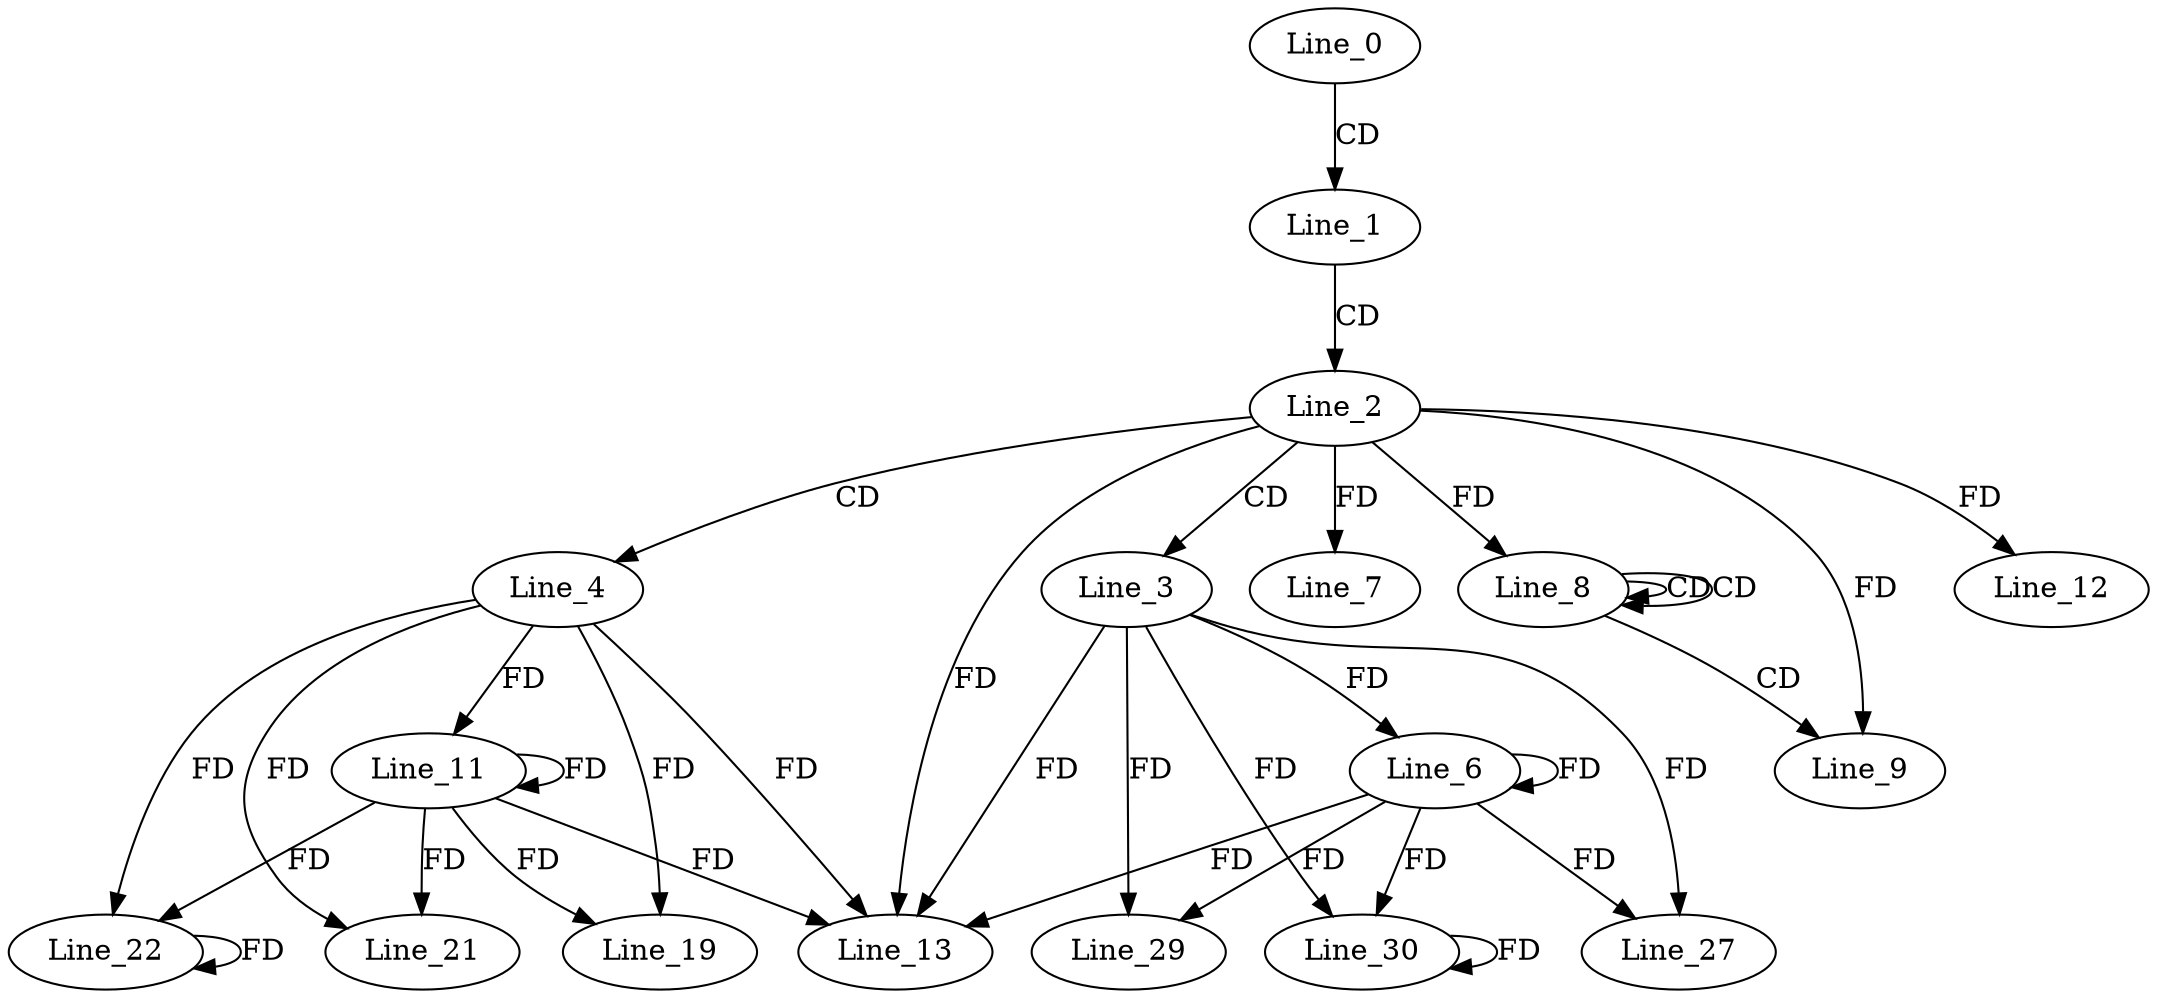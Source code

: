 digraph G {
  Line_0;
  Line_1;
  Line_2;
  Line_3;
  Line_4;
  Line_6;
  Line_7;
  Line_8;
  Line_8;
  Line_8;
  Line_8;
  Line_9;
  Line_9;
  Line_11;
  Line_12;
  Line_13;
  Line_19;
  Line_21;
  Line_22;
  Line_27;
  Line_29;
  Line_30;
  Line_0 -> Line_1 [ label="CD" ];
  Line_1 -> Line_2 [ label="CD" ];
  Line_2 -> Line_3 [ label="CD" ];
  Line_2 -> Line_4 [ label="CD" ];
  Line_3 -> Line_6 [ label="FD" ];
  Line_6 -> Line_6 [ label="FD" ];
  Line_2 -> Line_7 [ label="FD" ];
  Line_8 -> Line_8 [ label="CD" ];
  Line_8 -> Line_8 [ label="CD" ];
  Line_2 -> Line_8 [ label="FD" ];
  Line_8 -> Line_9 [ label="CD" ];
  Line_2 -> Line_9 [ label="FD" ];
  Line_4 -> Line_11 [ label="FD" ];
  Line_11 -> Line_11 [ label="FD" ];
  Line_2 -> Line_12 [ label="FD" ];
  Line_3 -> Line_13 [ label="FD" ];
  Line_6 -> Line_13 [ label="FD" ];
  Line_4 -> Line_13 [ label="FD" ];
  Line_11 -> Line_13 [ label="FD" ];
  Line_2 -> Line_13 [ label="FD" ];
  Line_4 -> Line_19 [ label="FD" ];
  Line_11 -> Line_19 [ label="FD" ];
  Line_4 -> Line_21 [ label="FD" ];
  Line_11 -> Line_21 [ label="FD" ];
  Line_4 -> Line_22 [ label="FD" ];
  Line_11 -> Line_22 [ label="FD" ];
  Line_22 -> Line_22 [ label="FD" ];
  Line_3 -> Line_27 [ label="FD" ];
  Line_6 -> Line_27 [ label="FD" ];
  Line_3 -> Line_29 [ label="FD" ];
  Line_6 -> Line_29 [ label="FD" ];
  Line_3 -> Line_30 [ label="FD" ];
  Line_6 -> Line_30 [ label="FD" ];
  Line_30 -> Line_30 [ label="FD" ];
}
